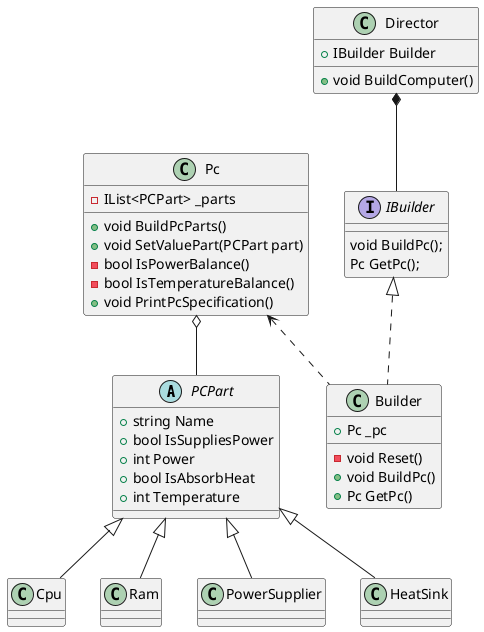 @startuml
'https://plantuml.com/class-diagram

abstract class PCPart
{
    + string Name
    + bool IsSuppliesPower
    + int Power
    + bool IsAbsorbHeat
    + int Temperature
}

class Cpu
class Ram
class PowerSupplier
class HeatSink

PCPart <|-- Cpu
PCPart <|-- Ram
PCPart <|-- PowerSupplier
PCPart <|-- HeatSink

class Pc
{
    - IList<PCPart> _parts
    + void BuildPcParts()
    + void SetValuePart(PCPart part)
    - bool IsPowerBalance() 
    - bool IsTemperatureBalance()
    + void PrintPcSpecification()
}

class Builder
{
    + Pc _pc
    - void Reset()
    + void BuildPc()
    + Pc GetPc()
}

class Director
{
    + IBuilder Builder
    + void BuildComputer()
}

interface IBuilder
{
    void BuildPc();
    Pc GetPc();
}

IBuilder <|.. Builder
Pc <.. Builder
Director *-- IBuilder
Pc o-- PCPart

@enduml